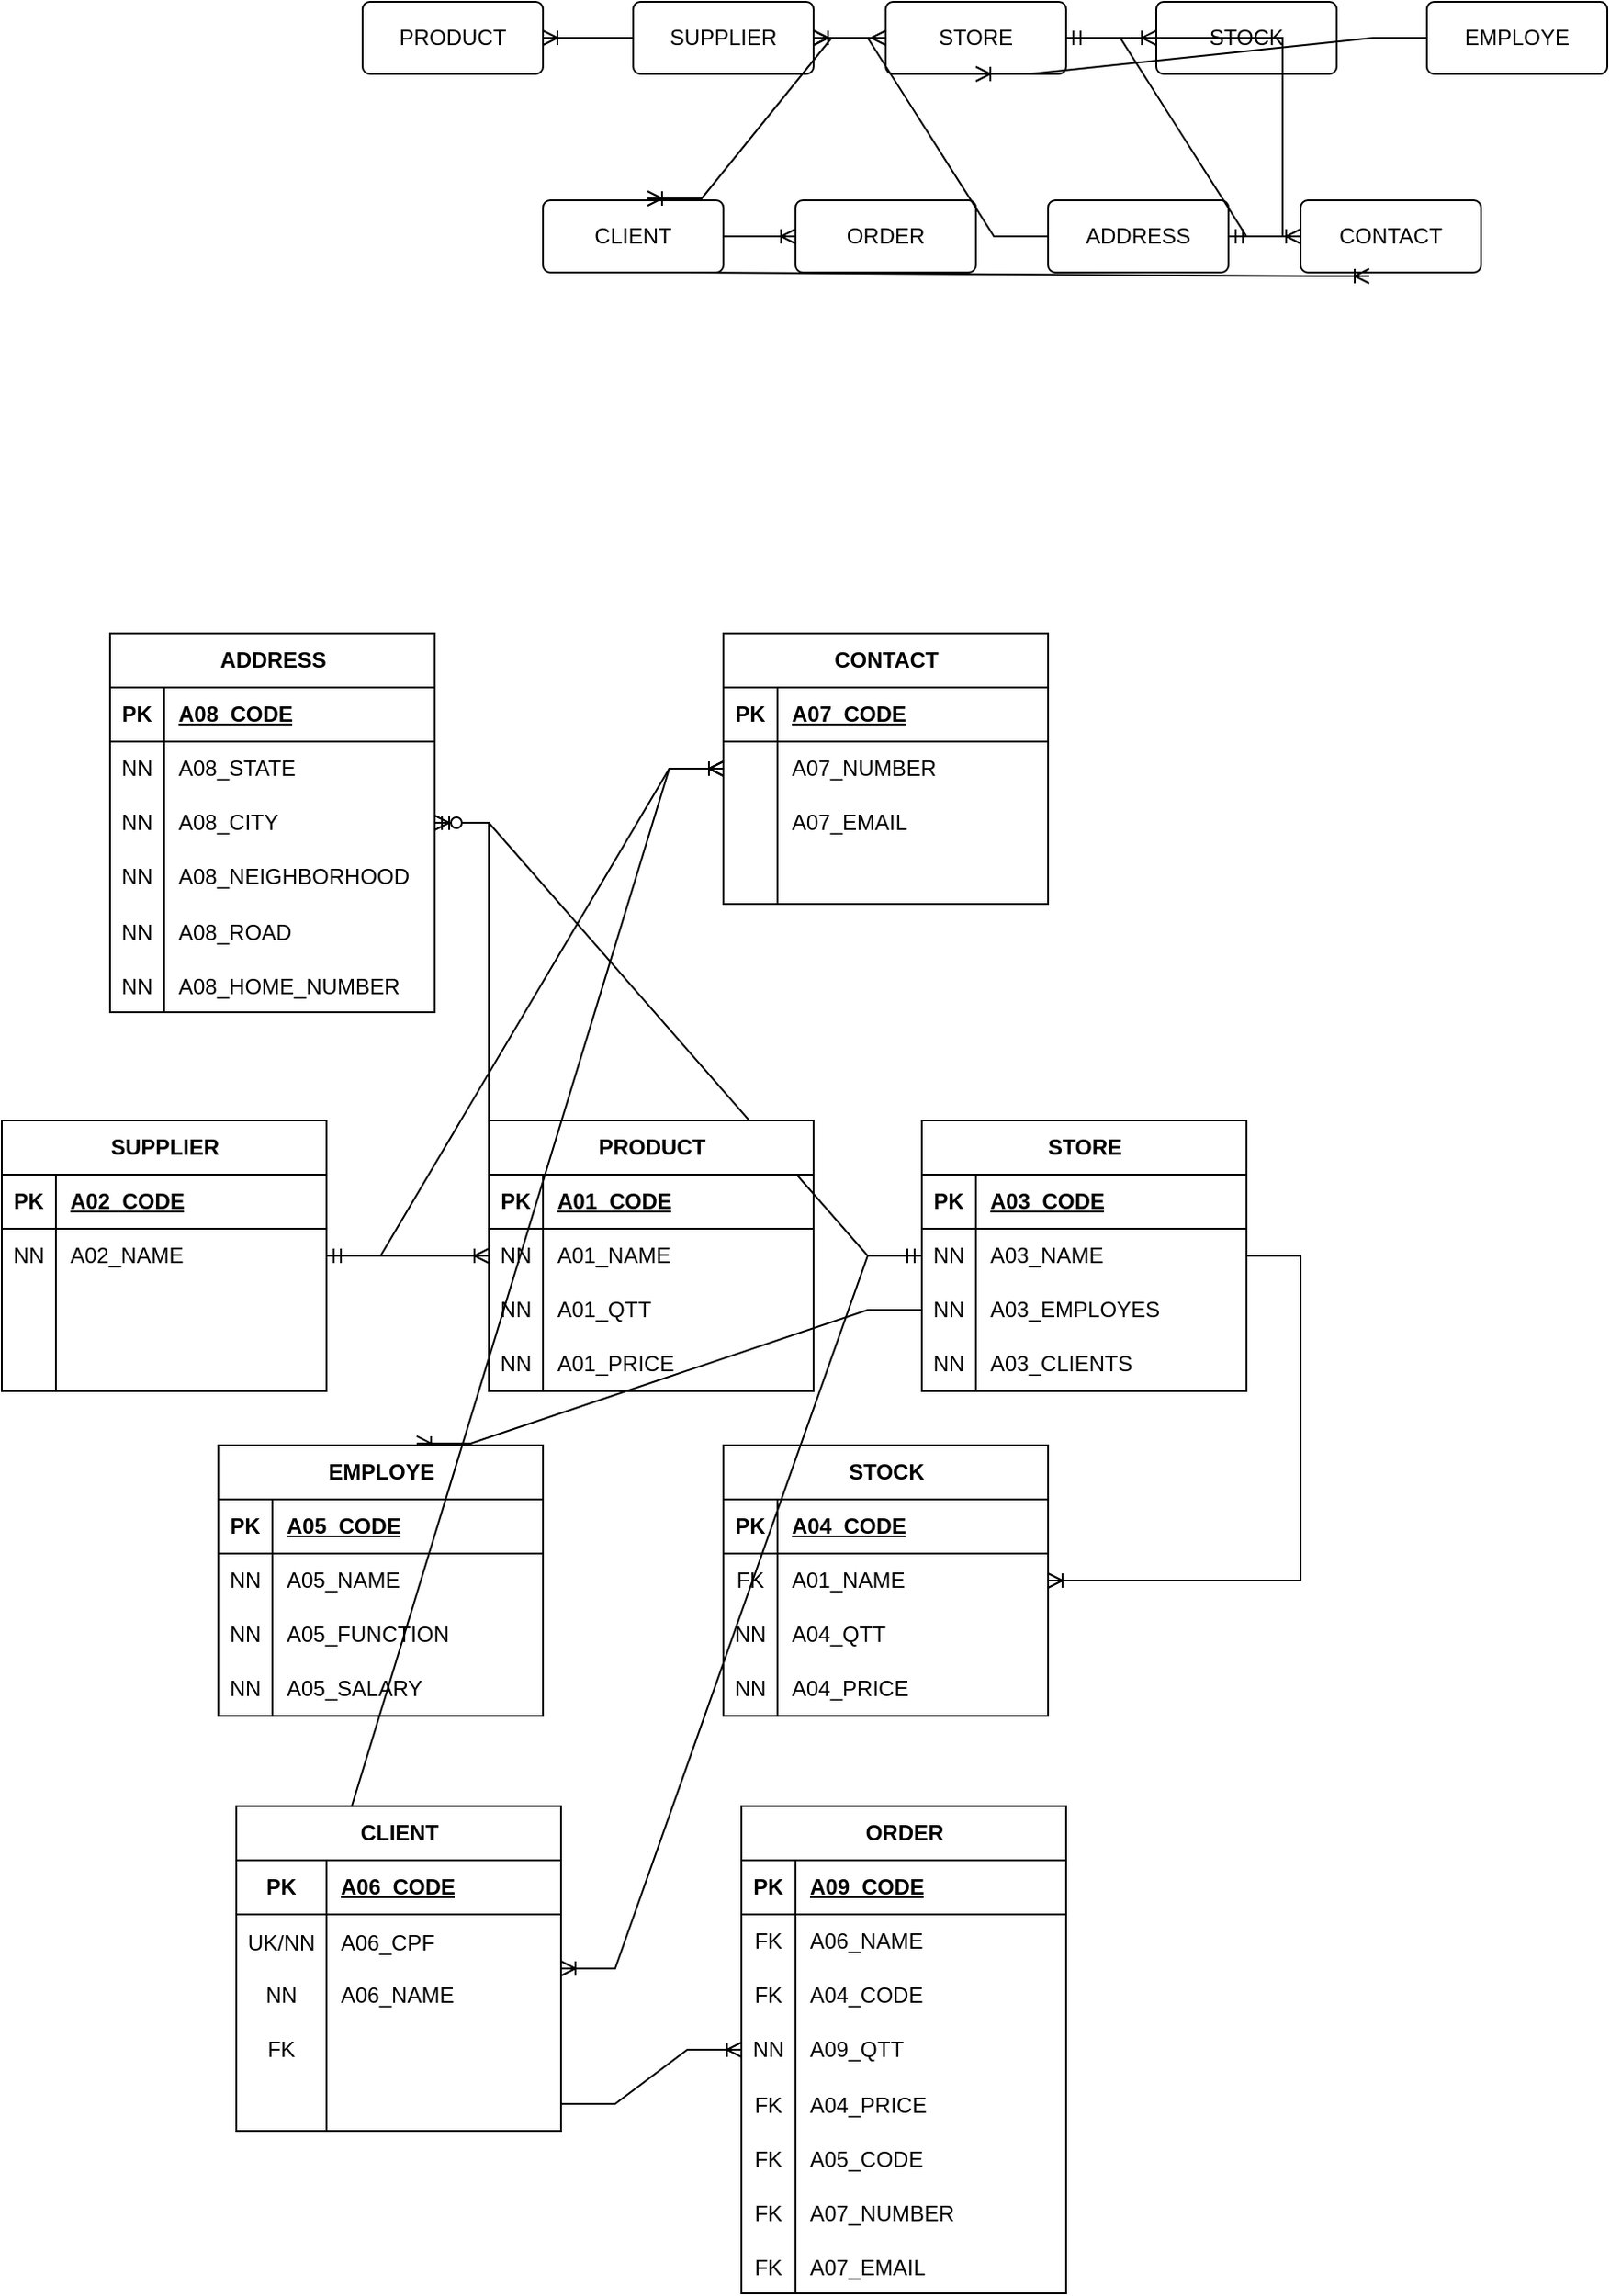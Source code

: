 <mxfile version="22.0.4" type="github">
  <diagram name="Página-1" id="XyE05Acf0DBpwoxp0v-W">
    <mxGraphModel dx="1781" dy="578" grid="1" gridSize="10" guides="1" tooltips="1" connect="1" arrows="1" fold="1" page="1" pageScale="1" pageWidth="827" pageHeight="1169" math="0" shadow="0">
      <root>
        <mxCell id="0" />
        <mxCell id="1" parent="0" />
        <mxCell id="tv2AQJMBTx2ydu_xVkjJ-11" value="ADDRESS" style="rounded=1;arcSize=10;whiteSpace=wrap;html=1;align=center;" parent="1" vertex="1">
          <mxGeometry x="230" y="200" width="100" height="40" as="geometry" />
        </mxCell>
        <mxCell id="tv2AQJMBTx2ydu_xVkjJ-12" value="CONTACT" style="rounded=1;arcSize=10;whiteSpace=wrap;html=1;align=center;" parent="1" vertex="1">
          <mxGeometry x="370" y="200" width="100" height="40" as="geometry" />
        </mxCell>
        <mxCell id="tv2AQJMBTx2ydu_xVkjJ-13" value="ORDER" style="rounded=1;arcSize=10;whiteSpace=wrap;html=1;align=center;" parent="1" vertex="1">
          <mxGeometry x="90" y="200" width="100" height="40" as="geometry" />
        </mxCell>
        <mxCell id="tv2AQJMBTx2ydu_xVkjJ-14" value="CLIENT" style="rounded=1;arcSize=10;whiteSpace=wrap;html=1;align=center;" parent="1" vertex="1">
          <mxGeometry x="-50" y="200" width="100" height="40" as="geometry" />
        </mxCell>
        <mxCell id="tv2AQJMBTx2ydu_xVkjJ-15" value="EMPLOYE" style="rounded=1;arcSize=10;whiteSpace=wrap;html=1;align=center;" parent="1" vertex="1">
          <mxGeometry x="440" y="90" width="100" height="40" as="geometry" />
        </mxCell>
        <mxCell id="tv2AQJMBTx2ydu_xVkjJ-16" value="STOCK" style="rounded=1;arcSize=10;whiteSpace=wrap;html=1;align=center;" parent="1" vertex="1">
          <mxGeometry x="290" y="90" width="100" height="40" as="geometry" />
        </mxCell>
        <mxCell id="tv2AQJMBTx2ydu_xVkjJ-17" value="STORE" style="rounded=1;arcSize=10;whiteSpace=wrap;html=1;align=center;" parent="1" vertex="1">
          <mxGeometry x="140" y="90" width="100" height="40" as="geometry" />
        </mxCell>
        <mxCell id="tv2AQJMBTx2ydu_xVkjJ-18" value="SUPPLIER" style="rounded=1;arcSize=10;whiteSpace=wrap;html=1;align=center;" parent="1" vertex="1">
          <mxGeometry y="90" width="100" height="40" as="geometry" />
        </mxCell>
        <mxCell id="tv2AQJMBTx2ydu_xVkjJ-19" value="PRODUCT" style="rounded=1;arcSize=10;whiteSpace=wrap;html=1;align=center;" parent="1" vertex="1">
          <mxGeometry x="-150" y="90" width="100" height="40" as="geometry" />
        </mxCell>
        <mxCell id="tv2AQJMBTx2ydu_xVkjJ-21" value="" style="edgeStyle=entityRelationEdgeStyle;fontSize=12;html=1;endArrow=ERoneToMany;rounded=0;" parent="1" source="tv2AQJMBTx2ydu_xVkjJ-18" target="tv2AQJMBTx2ydu_xVkjJ-19" edge="1">
          <mxGeometry width="100" height="100" relative="1" as="geometry">
            <mxPoint x="190" y="260" as="sourcePoint" />
            <mxPoint x="290" y="160" as="targetPoint" />
          </mxGeometry>
        </mxCell>
        <mxCell id="tv2AQJMBTx2ydu_xVkjJ-23" value="" style="edgeStyle=entityRelationEdgeStyle;fontSize=12;html=1;endArrow=ERmany;startArrow=ERmany;rounded=0;" parent="1" source="tv2AQJMBTx2ydu_xVkjJ-18" target="tv2AQJMBTx2ydu_xVkjJ-17" edge="1">
          <mxGeometry width="100" height="100" relative="1" as="geometry">
            <mxPoint x="190" y="260" as="sourcePoint" />
            <mxPoint x="290" y="160" as="targetPoint" />
          </mxGeometry>
        </mxCell>
        <mxCell id="tv2AQJMBTx2ydu_xVkjJ-24" value="" style="edgeStyle=entityRelationEdgeStyle;fontSize=12;html=1;endArrow=ERoneToMany;rounded=0;" parent="1" source="tv2AQJMBTx2ydu_xVkjJ-17" target="tv2AQJMBTx2ydu_xVkjJ-16" edge="1">
          <mxGeometry width="100" height="100" relative="1" as="geometry">
            <mxPoint x="190" y="260" as="sourcePoint" />
            <mxPoint x="290" y="160" as="targetPoint" />
          </mxGeometry>
        </mxCell>
        <mxCell id="tv2AQJMBTx2ydu_xVkjJ-25" value="" style="edgeStyle=entityRelationEdgeStyle;fontSize=12;html=1;endArrow=ERoneToMany;rounded=0;entryX=0.5;entryY=1;entryDx=0;entryDy=0;" parent="1" source="tv2AQJMBTx2ydu_xVkjJ-15" target="tv2AQJMBTx2ydu_xVkjJ-17" edge="1">
          <mxGeometry width="100" height="100" relative="1" as="geometry">
            <mxPoint x="190" y="260" as="sourcePoint" />
            <mxPoint x="290" y="160" as="targetPoint" />
            <Array as="points">
              <mxPoint x="180" y="180" />
              <mxPoint x="320" y="140" />
              <mxPoint x="320" y="160" />
              <mxPoint x="410" y="150" />
            </Array>
          </mxGeometry>
        </mxCell>
        <mxCell id="tv2AQJMBTx2ydu_xVkjJ-26" value="" style="edgeStyle=entityRelationEdgeStyle;fontSize=12;html=1;endArrow=ERoneToMany;rounded=0;entryX=0.58;entryY=-0.025;entryDx=0;entryDy=0;entryPerimeter=0;" parent="1" source="tv2AQJMBTx2ydu_xVkjJ-17" target="tv2AQJMBTx2ydu_xVkjJ-14" edge="1">
          <mxGeometry width="100" height="100" relative="1" as="geometry">
            <mxPoint x="90" y="290" as="sourcePoint" />
            <mxPoint x="190" y="190" as="targetPoint" />
          </mxGeometry>
        </mxCell>
        <mxCell id="tv2AQJMBTx2ydu_xVkjJ-27" value="" style="edgeStyle=entityRelationEdgeStyle;fontSize=12;html=1;endArrow=ERoneToMany;rounded=0;" parent="1" source="tv2AQJMBTx2ydu_xVkjJ-14" target="tv2AQJMBTx2ydu_xVkjJ-13" edge="1">
          <mxGeometry width="100" height="100" relative="1" as="geometry">
            <mxPoint x="90" y="290" as="sourcePoint" />
            <mxPoint x="190" y="190" as="targetPoint" />
          </mxGeometry>
        </mxCell>
        <mxCell id="tv2AQJMBTx2ydu_xVkjJ-28" value="" style="edgeStyle=entityRelationEdgeStyle;fontSize=12;html=1;endArrow=ERoneToMany;rounded=0;" parent="1" source="tv2AQJMBTx2ydu_xVkjJ-17" target="tv2AQJMBTx2ydu_xVkjJ-12" edge="1">
          <mxGeometry width="100" height="100" relative="1" as="geometry">
            <mxPoint x="90" y="290" as="sourcePoint" />
            <mxPoint x="190" y="190" as="targetPoint" />
          </mxGeometry>
        </mxCell>
        <mxCell id="tv2AQJMBTx2ydu_xVkjJ-29" value="" style="edgeStyle=entityRelationEdgeStyle;fontSize=12;html=1;endArrow=ERoneToMany;rounded=0;exitX=0.5;exitY=1;exitDx=0;exitDy=0;entryX=0.38;entryY=1.05;entryDx=0;entryDy=0;entryPerimeter=0;" parent="1" source="tv2AQJMBTx2ydu_xVkjJ-14" target="tv2AQJMBTx2ydu_xVkjJ-12" edge="1">
          <mxGeometry width="100" height="100" relative="1" as="geometry">
            <mxPoint x="40" y="350" as="sourcePoint" />
            <mxPoint x="270" y="350" as="targetPoint" />
            <Array as="points">
              <mxPoint x="430" y="230" />
              <mxPoint x="140" y="290" />
            </Array>
          </mxGeometry>
        </mxCell>
        <mxCell id="tv2AQJMBTx2ydu_xVkjJ-31" value="" style="edgeStyle=entityRelationEdgeStyle;fontSize=12;html=1;endArrow=ERmandOne;startArrow=ERmandOne;rounded=0;" parent="1" source="tv2AQJMBTx2ydu_xVkjJ-11" target="tv2AQJMBTx2ydu_xVkjJ-17" edge="1">
          <mxGeometry width="100" height="100" relative="1" as="geometry">
            <mxPoint x="90" y="290" as="sourcePoint" />
            <mxPoint x="190" y="190" as="targetPoint" />
          </mxGeometry>
        </mxCell>
        <mxCell id="tv2AQJMBTx2ydu_xVkjJ-32" value="" style="edgeStyle=entityRelationEdgeStyle;fontSize=12;html=1;endArrow=ERoneToMany;rounded=0;" parent="1" source="tv2AQJMBTx2ydu_xVkjJ-11" target="tv2AQJMBTx2ydu_xVkjJ-18" edge="1">
          <mxGeometry width="100" height="100" relative="1" as="geometry">
            <mxPoint x="100" y="290" as="sourcePoint" />
            <mxPoint x="200" y="190" as="targetPoint" />
          </mxGeometry>
        </mxCell>
        <mxCell id="tv2AQJMBTx2ydu_xVkjJ-46" value="CONTACT" style="shape=table;startSize=30;container=1;collapsible=1;childLayout=tableLayout;fixedRows=1;rowLines=0;fontStyle=1;align=center;resizeLast=1;html=1;" parent="1" vertex="1">
          <mxGeometry x="50" y="440" width="180" height="150" as="geometry" />
        </mxCell>
        <mxCell id="tv2AQJMBTx2ydu_xVkjJ-47" value="" style="shape=tableRow;horizontal=0;startSize=0;swimlaneHead=0;swimlaneBody=0;fillColor=none;collapsible=0;dropTarget=0;points=[[0,0.5],[1,0.5]];portConstraint=eastwest;top=0;left=0;right=0;bottom=1;" parent="tv2AQJMBTx2ydu_xVkjJ-46" vertex="1">
          <mxGeometry y="30" width="180" height="30" as="geometry" />
        </mxCell>
        <mxCell id="tv2AQJMBTx2ydu_xVkjJ-48" value="PK" style="shape=partialRectangle;connectable=0;fillColor=none;top=0;left=0;bottom=0;right=0;fontStyle=1;overflow=hidden;whiteSpace=wrap;html=1;" parent="tv2AQJMBTx2ydu_xVkjJ-47" vertex="1">
          <mxGeometry width="30" height="30" as="geometry">
            <mxRectangle width="30" height="30" as="alternateBounds" />
          </mxGeometry>
        </mxCell>
        <mxCell id="tv2AQJMBTx2ydu_xVkjJ-49" value="A07_CODE" style="shape=partialRectangle;connectable=0;fillColor=none;top=0;left=0;bottom=0;right=0;align=left;spacingLeft=6;fontStyle=5;overflow=hidden;whiteSpace=wrap;html=1;" parent="tv2AQJMBTx2ydu_xVkjJ-47" vertex="1">
          <mxGeometry x="30" width="150" height="30" as="geometry">
            <mxRectangle width="150" height="30" as="alternateBounds" />
          </mxGeometry>
        </mxCell>
        <mxCell id="tv2AQJMBTx2ydu_xVkjJ-50" value="" style="shape=tableRow;horizontal=0;startSize=0;swimlaneHead=0;swimlaneBody=0;fillColor=none;collapsible=0;dropTarget=0;points=[[0,0.5],[1,0.5]];portConstraint=eastwest;top=0;left=0;right=0;bottom=0;" parent="tv2AQJMBTx2ydu_xVkjJ-46" vertex="1">
          <mxGeometry y="60" width="180" height="30" as="geometry" />
        </mxCell>
        <mxCell id="tv2AQJMBTx2ydu_xVkjJ-51" value="" style="shape=partialRectangle;connectable=0;fillColor=none;top=0;left=0;bottom=0;right=0;editable=1;overflow=hidden;whiteSpace=wrap;html=1;" parent="tv2AQJMBTx2ydu_xVkjJ-50" vertex="1">
          <mxGeometry width="30" height="30" as="geometry">
            <mxRectangle width="30" height="30" as="alternateBounds" />
          </mxGeometry>
        </mxCell>
        <mxCell id="tv2AQJMBTx2ydu_xVkjJ-52" value="A07_NUMBER" style="shape=partialRectangle;connectable=0;fillColor=none;top=0;left=0;bottom=0;right=0;align=left;spacingLeft=6;overflow=hidden;whiteSpace=wrap;html=1;" parent="tv2AQJMBTx2ydu_xVkjJ-50" vertex="1">
          <mxGeometry x="30" width="150" height="30" as="geometry">
            <mxRectangle width="150" height="30" as="alternateBounds" />
          </mxGeometry>
        </mxCell>
        <mxCell id="tv2AQJMBTx2ydu_xVkjJ-53" value="" style="shape=tableRow;horizontal=0;startSize=0;swimlaneHead=0;swimlaneBody=0;fillColor=none;collapsible=0;dropTarget=0;points=[[0,0.5],[1,0.5]];portConstraint=eastwest;top=0;left=0;right=0;bottom=0;" parent="tv2AQJMBTx2ydu_xVkjJ-46" vertex="1">
          <mxGeometry y="90" width="180" height="30" as="geometry" />
        </mxCell>
        <mxCell id="tv2AQJMBTx2ydu_xVkjJ-54" value="" style="shape=partialRectangle;connectable=0;fillColor=none;top=0;left=0;bottom=0;right=0;editable=1;overflow=hidden;whiteSpace=wrap;html=1;" parent="tv2AQJMBTx2ydu_xVkjJ-53" vertex="1">
          <mxGeometry width="30" height="30" as="geometry">
            <mxRectangle width="30" height="30" as="alternateBounds" />
          </mxGeometry>
        </mxCell>
        <mxCell id="tv2AQJMBTx2ydu_xVkjJ-55" value="A07_EMAIL" style="shape=partialRectangle;connectable=0;fillColor=none;top=0;left=0;bottom=0;right=0;align=left;spacingLeft=6;overflow=hidden;whiteSpace=wrap;html=1;" parent="tv2AQJMBTx2ydu_xVkjJ-53" vertex="1">
          <mxGeometry x="30" width="150" height="30" as="geometry">
            <mxRectangle width="150" height="30" as="alternateBounds" />
          </mxGeometry>
        </mxCell>
        <mxCell id="tv2AQJMBTx2ydu_xVkjJ-56" value="" style="shape=tableRow;horizontal=0;startSize=0;swimlaneHead=0;swimlaneBody=0;fillColor=none;collapsible=0;dropTarget=0;points=[[0,0.5],[1,0.5]];portConstraint=eastwest;top=0;left=0;right=0;bottom=0;" parent="tv2AQJMBTx2ydu_xVkjJ-46" vertex="1">
          <mxGeometry y="120" width="180" height="30" as="geometry" />
        </mxCell>
        <mxCell id="tv2AQJMBTx2ydu_xVkjJ-57" value="" style="shape=partialRectangle;connectable=0;fillColor=none;top=0;left=0;bottom=0;right=0;editable=1;overflow=hidden;whiteSpace=wrap;html=1;" parent="tv2AQJMBTx2ydu_xVkjJ-56" vertex="1">
          <mxGeometry width="30" height="30" as="geometry">
            <mxRectangle width="30" height="30" as="alternateBounds" />
          </mxGeometry>
        </mxCell>
        <mxCell id="tv2AQJMBTx2ydu_xVkjJ-58" value="" style="shape=partialRectangle;connectable=0;fillColor=none;top=0;left=0;bottom=0;right=0;align=left;spacingLeft=6;overflow=hidden;whiteSpace=wrap;html=1;" parent="tv2AQJMBTx2ydu_xVkjJ-56" vertex="1">
          <mxGeometry x="30" width="150" height="30" as="geometry">
            <mxRectangle width="150" height="30" as="alternateBounds" />
          </mxGeometry>
        </mxCell>
        <mxCell id="x0FscdWrGLUm4tBK2qLl-71" value="" style="edgeStyle=entityRelationEdgeStyle;fontSize=12;html=1;endArrow=ERoneToMany;rounded=0;" edge="1" parent="1" source="tv2AQJMBTx2ydu_xVkjJ-98" target="tv2AQJMBTx2ydu_xVkjJ-85">
          <mxGeometry width="100" height="100" relative="1" as="geometry">
            <mxPoint x="90" y="920" as="sourcePoint" />
            <mxPoint x="190" y="820" as="targetPoint" />
          </mxGeometry>
        </mxCell>
        <mxCell id="x0FscdWrGLUm4tBK2qLl-72" value="" style="edgeStyle=entityRelationEdgeStyle;fontSize=12;html=1;endArrow=ERoneToMany;rounded=0;entryX=0.611;entryY=-0.007;entryDx=0;entryDy=0;entryPerimeter=0;" edge="1" parent="1" source="tv2AQJMBTx2ydu_xVkjJ-105" target="tv2AQJMBTx2ydu_xVkjJ-72">
          <mxGeometry width="100" height="100" relative="1" as="geometry">
            <mxPoint x="90" y="920" as="sourcePoint" />
            <mxPoint x="190" y="820" as="targetPoint" />
            <Array as="points">
              <mxPoint x="210" y="850" />
            </Array>
          </mxGeometry>
        </mxCell>
        <mxCell id="x0FscdWrGLUm4tBK2qLl-74" value="" style="edgeStyle=entityRelationEdgeStyle;fontSize=12;html=1;endArrow=ERoneToMany;startArrow=ERmandOne;rounded=0;" edge="1" parent="1" source="tv2AQJMBTx2ydu_xVkjJ-111" target="tv2AQJMBTx2ydu_xVkjJ-137">
          <mxGeometry width="100" height="100" relative="1" as="geometry">
            <mxPoint y="800" as="sourcePoint" />
            <mxPoint x="100" y="700" as="targetPoint" />
          </mxGeometry>
        </mxCell>
        <mxCell id="x0FscdWrGLUm4tBK2qLl-15" value="ORDER" style="shape=table;startSize=30;container=1;collapsible=1;childLayout=tableLayout;fixedRows=1;rowLines=0;fontStyle=1;align=center;resizeLast=1;html=1;" vertex="1" parent="1">
          <mxGeometry x="60" y="1090" width="180" height="270" as="geometry" />
        </mxCell>
        <mxCell id="x0FscdWrGLUm4tBK2qLl-16" value="" style="shape=tableRow;horizontal=0;startSize=0;swimlaneHead=0;swimlaneBody=0;fillColor=none;collapsible=0;dropTarget=0;points=[[0,0.5],[1,0.5]];portConstraint=eastwest;top=0;left=0;right=0;bottom=1;" vertex="1" parent="x0FscdWrGLUm4tBK2qLl-15">
          <mxGeometry y="30" width="180" height="30" as="geometry" />
        </mxCell>
        <mxCell id="x0FscdWrGLUm4tBK2qLl-17" value="PK" style="shape=partialRectangle;connectable=0;fillColor=none;top=0;left=0;bottom=0;right=0;fontStyle=1;overflow=hidden;whiteSpace=wrap;html=1;" vertex="1" parent="x0FscdWrGLUm4tBK2qLl-16">
          <mxGeometry width="30" height="30" as="geometry">
            <mxRectangle width="30" height="30" as="alternateBounds" />
          </mxGeometry>
        </mxCell>
        <mxCell id="x0FscdWrGLUm4tBK2qLl-18" value="A09_CODE" style="shape=partialRectangle;connectable=0;fillColor=none;top=0;left=0;bottom=0;right=0;align=left;spacingLeft=6;fontStyle=5;overflow=hidden;whiteSpace=wrap;html=1;" vertex="1" parent="x0FscdWrGLUm4tBK2qLl-16">
          <mxGeometry x="30" width="150" height="30" as="geometry">
            <mxRectangle width="150" height="30" as="alternateBounds" />
          </mxGeometry>
        </mxCell>
        <mxCell id="x0FscdWrGLUm4tBK2qLl-19" value="" style="shape=tableRow;horizontal=0;startSize=0;swimlaneHead=0;swimlaneBody=0;fillColor=none;collapsible=0;dropTarget=0;points=[[0,0.5],[1,0.5]];portConstraint=eastwest;top=0;left=0;right=0;bottom=0;" vertex="1" parent="x0FscdWrGLUm4tBK2qLl-15">
          <mxGeometry y="60" width="180" height="30" as="geometry" />
        </mxCell>
        <mxCell id="x0FscdWrGLUm4tBK2qLl-20" value="FK" style="shape=partialRectangle;connectable=0;fillColor=none;top=0;left=0;bottom=0;right=0;editable=1;overflow=hidden;whiteSpace=wrap;html=1;" vertex="1" parent="x0FscdWrGLUm4tBK2qLl-19">
          <mxGeometry width="30" height="30" as="geometry">
            <mxRectangle width="30" height="30" as="alternateBounds" />
          </mxGeometry>
        </mxCell>
        <mxCell id="x0FscdWrGLUm4tBK2qLl-21" value="A06_NAME" style="shape=partialRectangle;connectable=0;fillColor=none;top=0;left=0;bottom=0;right=0;align=left;spacingLeft=6;overflow=hidden;whiteSpace=wrap;html=1;" vertex="1" parent="x0FscdWrGLUm4tBK2qLl-19">
          <mxGeometry x="30" width="150" height="30" as="geometry">
            <mxRectangle width="150" height="30" as="alternateBounds" />
          </mxGeometry>
        </mxCell>
        <mxCell id="x0FscdWrGLUm4tBK2qLl-22" value="" style="shape=tableRow;horizontal=0;startSize=0;swimlaneHead=0;swimlaneBody=0;fillColor=none;collapsible=0;dropTarget=0;points=[[0,0.5],[1,0.5]];portConstraint=eastwest;top=0;left=0;right=0;bottom=0;" vertex="1" parent="x0FscdWrGLUm4tBK2qLl-15">
          <mxGeometry y="90" width="180" height="30" as="geometry" />
        </mxCell>
        <mxCell id="x0FscdWrGLUm4tBK2qLl-23" value="FK" style="shape=partialRectangle;connectable=0;fillColor=none;top=0;left=0;bottom=0;right=0;editable=1;overflow=hidden;whiteSpace=wrap;html=1;" vertex="1" parent="x0FscdWrGLUm4tBK2qLl-22">
          <mxGeometry width="30" height="30" as="geometry">
            <mxRectangle width="30" height="30" as="alternateBounds" />
          </mxGeometry>
        </mxCell>
        <mxCell id="x0FscdWrGLUm4tBK2qLl-24" value="A04_CODE" style="shape=partialRectangle;connectable=0;fillColor=none;top=0;left=0;bottom=0;right=0;align=left;spacingLeft=6;overflow=hidden;whiteSpace=wrap;html=1;" vertex="1" parent="x0FscdWrGLUm4tBK2qLl-22">
          <mxGeometry x="30" width="150" height="30" as="geometry">
            <mxRectangle width="150" height="30" as="alternateBounds" />
          </mxGeometry>
        </mxCell>
        <mxCell id="x0FscdWrGLUm4tBK2qLl-25" value="" style="shape=tableRow;horizontal=0;startSize=0;swimlaneHead=0;swimlaneBody=0;fillColor=none;collapsible=0;dropTarget=0;points=[[0,0.5],[1,0.5]];portConstraint=eastwest;top=0;left=0;right=0;bottom=0;" vertex="1" parent="x0FscdWrGLUm4tBK2qLl-15">
          <mxGeometry y="120" width="180" height="30" as="geometry" />
        </mxCell>
        <mxCell id="x0FscdWrGLUm4tBK2qLl-26" value="NN" style="shape=partialRectangle;connectable=0;fillColor=none;top=0;left=0;bottom=0;right=0;editable=1;overflow=hidden;whiteSpace=wrap;html=1;" vertex="1" parent="x0FscdWrGLUm4tBK2qLl-25">
          <mxGeometry width="30" height="30" as="geometry">
            <mxRectangle width="30" height="30" as="alternateBounds" />
          </mxGeometry>
        </mxCell>
        <mxCell id="x0FscdWrGLUm4tBK2qLl-27" value="A09_QTT" style="shape=partialRectangle;connectable=0;fillColor=none;top=0;left=0;bottom=0;right=0;align=left;spacingLeft=6;overflow=hidden;whiteSpace=wrap;html=1;" vertex="1" parent="x0FscdWrGLUm4tBK2qLl-25">
          <mxGeometry x="30" width="150" height="30" as="geometry">
            <mxRectangle width="150" height="30" as="alternateBounds" />
          </mxGeometry>
        </mxCell>
        <mxCell id="x0FscdWrGLUm4tBK2qLl-29" value="" style="shape=tableRow;horizontal=0;startSize=0;swimlaneHead=0;swimlaneBody=0;fillColor=none;collapsible=0;dropTarget=0;points=[[0,0.5],[1,0.5]];portConstraint=eastwest;top=0;left=0;right=0;bottom=0;" vertex="1" parent="x0FscdWrGLUm4tBK2qLl-15">
          <mxGeometry y="150" width="180" height="30" as="geometry" />
        </mxCell>
        <mxCell id="x0FscdWrGLUm4tBK2qLl-30" value="FK" style="shape=partialRectangle;connectable=0;fillColor=none;top=0;left=0;bottom=0;right=0;editable=1;overflow=hidden;" vertex="1" parent="x0FscdWrGLUm4tBK2qLl-29">
          <mxGeometry width="30" height="30" as="geometry">
            <mxRectangle width="30" height="30" as="alternateBounds" />
          </mxGeometry>
        </mxCell>
        <mxCell id="x0FscdWrGLUm4tBK2qLl-31" value="A04_PRICE" style="shape=partialRectangle;connectable=0;fillColor=none;top=0;left=0;bottom=0;right=0;align=left;spacingLeft=6;overflow=hidden;" vertex="1" parent="x0FscdWrGLUm4tBK2qLl-29">
          <mxGeometry x="30" width="150" height="30" as="geometry">
            <mxRectangle width="150" height="30" as="alternateBounds" />
          </mxGeometry>
        </mxCell>
        <mxCell id="x0FscdWrGLUm4tBK2qLl-50" value="" style="shape=tableRow;horizontal=0;startSize=0;swimlaneHead=0;swimlaneBody=0;fillColor=none;collapsible=0;dropTarget=0;points=[[0,0.5],[1,0.5]];portConstraint=eastwest;top=0;left=0;right=0;bottom=0;" vertex="1" parent="x0FscdWrGLUm4tBK2qLl-15">
          <mxGeometry y="180" width="180" height="30" as="geometry" />
        </mxCell>
        <mxCell id="x0FscdWrGLUm4tBK2qLl-51" value="FK" style="shape=partialRectangle;connectable=0;fillColor=none;top=0;left=0;bottom=0;right=0;editable=1;overflow=hidden;" vertex="1" parent="x0FscdWrGLUm4tBK2qLl-50">
          <mxGeometry width="30" height="30" as="geometry">
            <mxRectangle width="30" height="30" as="alternateBounds" />
          </mxGeometry>
        </mxCell>
        <mxCell id="x0FscdWrGLUm4tBK2qLl-52" value="A05_CODE" style="shape=partialRectangle;connectable=0;fillColor=none;top=0;left=0;bottom=0;right=0;align=left;spacingLeft=6;overflow=hidden;" vertex="1" parent="x0FscdWrGLUm4tBK2qLl-50">
          <mxGeometry x="30" width="150" height="30" as="geometry">
            <mxRectangle width="150" height="30" as="alternateBounds" />
          </mxGeometry>
        </mxCell>
        <mxCell id="x0FscdWrGLUm4tBK2qLl-33" value="" style="shape=tableRow;horizontal=0;startSize=0;swimlaneHead=0;swimlaneBody=0;fillColor=none;collapsible=0;dropTarget=0;points=[[0,0.5],[1,0.5]];portConstraint=eastwest;top=0;left=0;right=0;bottom=0;" vertex="1" parent="x0FscdWrGLUm4tBK2qLl-15">
          <mxGeometry y="210" width="180" height="30" as="geometry" />
        </mxCell>
        <mxCell id="x0FscdWrGLUm4tBK2qLl-34" value="FK" style="shape=partialRectangle;connectable=0;fillColor=none;top=0;left=0;bottom=0;right=0;editable=1;overflow=hidden;" vertex="1" parent="x0FscdWrGLUm4tBK2qLl-33">
          <mxGeometry width="30" height="30" as="geometry">
            <mxRectangle width="30" height="30" as="alternateBounds" />
          </mxGeometry>
        </mxCell>
        <mxCell id="x0FscdWrGLUm4tBK2qLl-35" value="A07_NUMBER" style="shape=partialRectangle;connectable=0;fillColor=none;top=0;left=0;bottom=0;right=0;align=left;spacingLeft=6;overflow=hidden;" vertex="1" parent="x0FscdWrGLUm4tBK2qLl-33">
          <mxGeometry x="30" width="150" height="30" as="geometry">
            <mxRectangle width="150" height="30" as="alternateBounds" />
          </mxGeometry>
        </mxCell>
        <mxCell id="x0FscdWrGLUm4tBK2qLl-37" value="" style="shape=tableRow;horizontal=0;startSize=0;swimlaneHead=0;swimlaneBody=0;fillColor=none;collapsible=0;dropTarget=0;points=[[0,0.5],[1,0.5]];portConstraint=eastwest;top=0;left=0;right=0;bottom=0;" vertex="1" parent="x0FscdWrGLUm4tBK2qLl-15">
          <mxGeometry y="240" width="180" height="30" as="geometry" />
        </mxCell>
        <mxCell id="x0FscdWrGLUm4tBK2qLl-38" value="FK" style="shape=partialRectangle;connectable=0;fillColor=none;top=0;left=0;bottom=0;right=0;editable=1;overflow=hidden;" vertex="1" parent="x0FscdWrGLUm4tBK2qLl-37">
          <mxGeometry width="30" height="30" as="geometry">
            <mxRectangle width="30" height="30" as="alternateBounds" />
          </mxGeometry>
        </mxCell>
        <mxCell id="x0FscdWrGLUm4tBK2qLl-39" value="A07_EMAIL" style="shape=partialRectangle;connectable=0;fillColor=none;top=0;left=0;bottom=0;right=0;align=left;spacingLeft=6;overflow=hidden;" vertex="1" parent="x0FscdWrGLUm4tBK2qLl-37">
          <mxGeometry x="30" width="150" height="30" as="geometry">
            <mxRectangle width="150" height="30" as="alternateBounds" />
          </mxGeometry>
        </mxCell>
        <mxCell id="tv2AQJMBTx2ydu_xVkjJ-59" value="CLIENT" style="shape=table;startSize=30;container=1;collapsible=1;childLayout=tableLayout;fixedRows=1;rowLines=0;fontStyle=1;align=center;resizeLast=1;html=1;" parent="1" vertex="1">
          <mxGeometry x="-220" y="1090" width="180" height="180" as="geometry" />
        </mxCell>
        <mxCell id="tv2AQJMBTx2ydu_xVkjJ-60" value="" style="shape=tableRow;horizontal=0;startSize=0;swimlaneHead=0;swimlaneBody=0;fillColor=none;collapsible=0;dropTarget=0;points=[[0,0.5],[1,0.5]];portConstraint=eastwest;top=0;left=0;right=0;bottom=1;" parent="tv2AQJMBTx2ydu_xVkjJ-59" vertex="1">
          <mxGeometry y="30" width="180" height="30" as="geometry" />
        </mxCell>
        <mxCell id="tv2AQJMBTx2ydu_xVkjJ-61" value="PK" style="shape=partialRectangle;connectable=0;fillColor=none;top=0;left=0;bottom=0;right=0;fontStyle=1;overflow=hidden;whiteSpace=wrap;html=1;" parent="tv2AQJMBTx2ydu_xVkjJ-60" vertex="1">
          <mxGeometry width="50" height="30" as="geometry">
            <mxRectangle width="50" height="30" as="alternateBounds" />
          </mxGeometry>
        </mxCell>
        <mxCell id="tv2AQJMBTx2ydu_xVkjJ-62" value="A06_CODE" style="shape=partialRectangle;connectable=0;fillColor=none;top=0;left=0;bottom=0;right=0;align=left;spacingLeft=6;fontStyle=5;overflow=hidden;whiteSpace=wrap;html=1;" parent="tv2AQJMBTx2ydu_xVkjJ-60" vertex="1">
          <mxGeometry x="50" width="130" height="30" as="geometry">
            <mxRectangle width="130" height="30" as="alternateBounds" />
          </mxGeometry>
        </mxCell>
        <mxCell id="x0FscdWrGLUm4tBK2qLl-45" value="" style="shape=tableRow;horizontal=0;startSize=0;swimlaneHead=0;swimlaneBody=0;fillColor=none;collapsible=0;dropTarget=0;points=[[0,0.5],[1,0.5]];portConstraint=eastwest;top=0;left=0;right=0;bottom=0;" vertex="1" parent="tv2AQJMBTx2ydu_xVkjJ-59">
          <mxGeometry y="60" width="180" height="30" as="geometry" />
        </mxCell>
        <mxCell id="x0FscdWrGLUm4tBK2qLl-46" value="UK/NN" style="shape=partialRectangle;connectable=0;fillColor=none;top=0;left=0;bottom=0;right=0;editable=1;overflow=hidden;" vertex="1" parent="x0FscdWrGLUm4tBK2qLl-45">
          <mxGeometry width="50" height="30" as="geometry">
            <mxRectangle width="50" height="30" as="alternateBounds" />
          </mxGeometry>
        </mxCell>
        <mxCell id="x0FscdWrGLUm4tBK2qLl-47" value="A06_CPF" style="shape=partialRectangle;connectable=0;fillColor=none;top=0;left=0;bottom=0;right=0;align=left;spacingLeft=6;overflow=hidden;" vertex="1" parent="x0FscdWrGLUm4tBK2qLl-45">
          <mxGeometry x="50" width="130" height="30" as="geometry">
            <mxRectangle width="130" height="30" as="alternateBounds" />
          </mxGeometry>
        </mxCell>
        <mxCell id="tv2AQJMBTx2ydu_xVkjJ-63" value="" style="shape=tableRow;horizontal=0;startSize=0;swimlaneHead=0;swimlaneBody=0;fillColor=none;collapsible=0;dropTarget=0;points=[[0,0.5],[1,0.5]];portConstraint=eastwest;top=0;left=0;right=0;bottom=0;" parent="tv2AQJMBTx2ydu_xVkjJ-59" vertex="1">
          <mxGeometry y="90" width="180" height="30" as="geometry" />
        </mxCell>
        <mxCell id="tv2AQJMBTx2ydu_xVkjJ-64" value="NN" style="shape=partialRectangle;connectable=0;fillColor=none;top=0;left=0;bottom=0;right=0;editable=1;overflow=hidden;whiteSpace=wrap;html=1;" parent="tv2AQJMBTx2ydu_xVkjJ-63" vertex="1">
          <mxGeometry width="50" height="30" as="geometry">
            <mxRectangle width="50" height="30" as="alternateBounds" />
          </mxGeometry>
        </mxCell>
        <mxCell id="tv2AQJMBTx2ydu_xVkjJ-65" value="A06_NAME" style="shape=partialRectangle;connectable=0;fillColor=none;top=0;left=0;bottom=0;right=0;align=left;spacingLeft=6;overflow=hidden;whiteSpace=wrap;html=1;" parent="tv2AQJMBTx2ydu_xVkjJ-63" vertex="1">
          <mxGeometry x="50" width="130" height="30" as="geometry">
            <mxRectangle width="130" height="30" as="alternateBounds" />
          </mxGeometry>
        </mxCell>
        <mxCell id="tv2AQJMBTx2ydu_xVkjJ-66" value="" style="shape=tableRow;horizontal=0;startSize=0;swimlaneHead=0;swimlaneBody=0;fillColor=none;collapsible=0;dropTarget=0;points=[[0,0.5],[1,0.5]];portConstraint=eastwest;top=0;left=0;right=0;bottom=0;" parent="tv2AQJMBTx2ydu_xVkjJ-59" vertex="1">
          <mxGeometry y="120" width="180" height="30" as="geometry" />
        </mxCell>
        <mxCell id="tv2AQJMBTx2ydu_xVkjJ-67" value="FK" style="shape=partialRectangle;connectable=0;fillColor=none;top=0;left=0;bottom=0;right=0;editable=1;overflow=hidden;whiteSpace=wrap;html=1;" parent="tv2AQJMBTx2ydu_xVkjJ-66" vertex="1">
          <mxGeometry width="50" height="30" as="geometry">
            <mxRectangle width="50" height="30" as="alternateBounds" />
          </mxGeometry>
        </mxCell>
        <mxCell id="tv2AQJMBTx2ydu_xVkjJ-68" value="" style="shape=partialRectangle;connectable=0;fillColor=none;top=0;left=0;bottom=0;right=0;align=left;spacingLeft=6;overflow=hidden;whiteSpace=wrap;html=1;" parent="tv2AQJMBTx2ydu_xVkjJ-66" vertex="1">
          <mxGeometry x="50" width="130" height="30" as="geometry">
            <mxRectangle width="130" height="30" as="alternateBounds" />
          </mxGeometry>
        </mxCell>
        <mxCell id="tv2AQJMBTx2ydu_xVkjJ-69" value="" style="shape=tableRow;horizontal=0;startSize=0;swimlaneHead=0;swimlaneBody=0;fillColor=none;collapsible=0;dropTarget=0;points=[[0,0.5],[1,0.5]];portConstraint=eastwest;top=0;left=0;right=0;bottom=0;" parent="tv2AQJMBTx2ydu_xVkjJ-59" vertex="1">
          <mxGeometry y="150" width="180" height="30" as="geometry" />
        </mxCell>
        <mxCell id="tv2AQJMBTx2ydu_xVkjJ-70" value="" style="shape=partialRectangle;connectable=0;fillColor=none;top=0;left=0;bottom=0;right=0;editable=1;overflow=hidden;whiteSpace=wrap;html=1;" parent="tv2AQJMBTx2ydu_xVkjJ-69" vertex="1">
          <mxGeometry width="50" height="30" as="geometry">
            <mxRectangle width="50" height="30" as="alternateBounds" />
          </mxGeometry>
        </mxCell>
        <mxCell id="tv2AQJMBTx2ydu_xVkjJ-71" value="" style="shape=partialRectangle;connectable=0;fillColor=none;top=0;left=0;bottom=0;right=0;align=left;spacingLeft=6;overflow=hidden;whiteSpace=wrap;html=1;" parent="tv2AQJMBTx2ydu_xVkjJ-69" vertex="1">
          <mxGeometry x="50" width="130" height="30" as="geometry">
            <mxRectangle width="130" height="30" as="alternateBounds" />
          </mxGeometry>
        </mxCell>
        <mxCell id="x0FscdWrGLUm4tBK2qLl-75" value="" style="edgeStyle=entityRelationEdgeStyle;fontSize=12;html=1;endArrow=ERmandOne;startArrow=ERmandOne;rounded=0;" edge="1" parent="1" source="tv2AQJMBTx2ydu_xVkjJ-150" target="tv2AQJMBTx2ydu_xVkjJ-98">
          <mxGeometry width="100" height="100" relative="1" as="geometry">
            <mxPoint x="70" y="1040" as="sourcePoint" />
            <mxPoint x="170" y="940" as="targetPoint" />
          </mxGeometry>
        </mxCell>
        <mxCell id="tv2AQJMBTx2ydu_xVkjJ-85" value="STOCK" style="shape=table;startSize=30;container=1;collapsible=1;childLayout=tableLayout;fixedRows=1;rowLines=0;fontStyle=1;align=center;resizeLast=1;html=1;" parent="1" vertex="1">
          <mxGeometry x="50" y="890" width="180" height="150" as="geometry" />
        </mxCell>
        <mxCell id="tv2AQJMBTx2ydu_xVkjJ-86" value="" style="shape=tableRow;horizontal=0;startSize=0;swimlaneHead=0;swimlaneBody=0;fillColor=none;collapsible=0;dropTarget=0;points=[[0,0.5],[1,0.5]];portConstraint=eastwest;top=0;left=0;right=0;bottom=1;" parent="tv2AQJMBTx2ydu_xVkjJ-85" vertex="1">
          <mxGeometry y="30" width="180" height="30" as="geometry" />
        </mxCell>
        <mxCell id="tv2AQJMBTx2ydu_xVkjJ-87" value="PK" style="shape=partialRectangle;connectable=0;fillColor=none;top=0;left=0;bottom=0;right=0;fontStyle=1;overflow=hidden;whiteSpace=wrap;html=1;" parent="tv2AQJMBTx2ydu_xVkjJ-86" vertex="1">
          <mxGeometry width="30" height="30" as="geometry">
            <mxRectangle width="30" height="30" as="alternateBounds" />
          </mxGeometry>
        </mxCell>
        <mxCell id="tv2AQJMBTx2ydu_xVkjJ-88" value="A04_CODE" style="shape=partialRectangle;connectable=0;fillColor=none;top=0;left=0;bottom=0;right=0;align=left;spacingLeft=6;fontStyle=5;overflow=hidden;whiteSpace=wrap;html=1;" parent="tv2AQJMBTx2ydu_xVkjJ-86" vertex="1">
          <mxGeometry x="30" width="150" height="30" as="geometry">
            <mxRectangle width="150" height="30" as="alternateBounds" />
          </mxGeometry>
        </mxCell>
        <mxCell id="tv2AQJMBTx2ydu_xVkjJ-89" value="" style="shape=tableRow;horizontal=0;startSize=0;swimlaneHead=0;swimlaneBody=0;fillColor=none;collapsible=0;dropTarget=0;points=[[0,0.5],[1,0.5]];portConstraint=eastwest;top=0;left=0;right=0;bottom=0;" parent="tv2AQJMBTx2ydu_xVkjJ-85" vertex="1">
          <mxGeometry y="60" width="180" height="30" as="geometry" />
        </mxCell>
        <mxCell id="tv2AQJMBTx2ydu_xVkjJ-90" value="FK" style="shape=partialRectangle;connectable=0;fillColor=none;top=0;left=0;bottom=0;right=0;editable=1;overflow=hidden;whiteSpace=wrap;html=1;" parent="tv2AQJMBTx2ydu_xVkjJ-89" vertex="1">
          <mxGeometry width="30" height="30" as="geometry">
            <mxRectangle width="30" height="30" as="alternateBounds" />
          </mxGeometry>
        </mxCell>
        <mxCell id="tv2AQJMBTx2ydu_xVkjJ-91" value="A01_NAME" style="shape=partialRectangle;connectable=0;fillColor=none;top=0;left=0;bottom=0;right=0;align=left;spacingLeft=6;overflow=hidden;whiteSpace=wrap;html=1;" parent="tv2AQJMBTx2ydu_xVkjJ-89" vertex="1">
          <mxGeometry x="30" width="150" height="30" as="geometry">
            <mxRectangle width="150" height="30" as="alternateBounds" />
          </mxGeometry>
        </mxCell>
        <mxCell id="tv2AQJMBTx2ydu_xVkjJ-92" value="" style="shape=tableRow;horizontal=0;startSize=0;swimlaneHead=0;swimlaneBody=0;fillColor=none;collapsible=0;dropTarget=0;points=[[0,0.5],[1,0.5]];portConstraint=eastwest;top=0;left=0;right=0;bottom=0;" parent="tv2AQJMBTx2ydu_xVkjJ-85" vertex="1">
          <mxGeometry y="90" width="180" height="30" as="geometry" />
        </mxCell>
        <mxCell id="tv2AQJMBTx2ydu_xVkjJ-93" value="NN" style="shape=partialRectangle;connectable=0;fillColor=none;top=0;left=0;bottom=0;right=0;editable=1;overflow=hidden;whiteSpace=wrap;html=1;" parent="tv2AQJMBTx2ydu_xVkjJ-92" vertex="1">
          <mxGeometry width="30" height="30" as="geometry">
            <mxRectangle width="30" height="30" as="alternateBounds" />
          </mxGeometry>
        </mxCell>
        <mxCell id="tv2AQJMBTx2ydu_xVkjJ-94" value="A04_QTT" style="shape=partialRectangle;connectable=0;fillColor=none;top=0;left=0;bottom=0;right=0;align=left;spacingLeft=6;overflow=hidden;whiteSpace=wrap;html=1;" parent="tv2AQJMBTx2ydu_xVkjJ-92" vertex="1">
          <mxGeometry x="30" width="150" height="30" as="geometry">
            <mxRectangle width="150" height="30" as="alternateBounds" />
          </mxGeometry>
        </mxCell>
        <mxCell id="tv2AQJMBTx2ydu_xVkjJ-95" value="" style="shape=tableRow;horizontal=0;startSize=0;swimlaneHead=0;swimlaneBody=0;fillColor=none;collapsible=0;dropTarget=0;points=[[0,0.5],[1,0.5]];portConstraint=eastwest;top=0;left=0;right=0;bottom=0;" parent="tv2AQJMBTx2ydu_xVkjJ-85" vertex="1">
          <mxGeometry y="120" width="180" height="30" as="geometry" />
        </mxCell>
        <mxCell id="tv2AQJMBTx2ydu_xVkjJ-96" value="NN" style="shape=partialRectangle;connectable=0;fillColor=none;top=0;left=0;bottom=0;right=0;editable=1;overflow=hidden;whiteSpace=wrap;html=1;" parent="tv2AQJMBTx2ydu_xVkjJ-95" vertex="1">
          <mxGeometry width="30" height="30" as="geometry">
            <mxRectangle width="30" height="30" as="alternateBounds" />
          </mxGeometry>
        </mxCell>
        <mxCell id="tv2AQJMBTx2ydu_xVkjJ-97" value="A04_PRICE" style="shape=partialRectangle;connectable=0;fillColor=none;top=0;left=0;bottom=0;right=0;align=left;spacingLeft=6;overflow=hidden;whiteSpace=wrap;html=1;" parent="tv2AQJMBTx2ydu_xVkjJ-95" vertex="1">
          <mxGeometry x="30" width="150" height="30" as="geometry">
            <mxRectangle width="150" height="30" as="alternateBounds" />
          </mxGeometry>
        </mxCell>
        <mxCell id="tv2AQJMBTx2ydu_xVkjJ-98" value="STORE" style="shape=table;startSize=30;container=1;collapsible=1;childLayout=tableLayout;fixedRows=1;rowLines=0;fontStyle=1;align=center;resizeLast=1;html=1;" parent="1" vertex="1">
          <mxGeometry x="160" y="710" width="180" height="150" as="geometry" />
        </mxCell>
        <mxCell id="tv2AQJMBTx2ydu_xVkjJ-99" value="" style="shape=tableRow;horizontal=0;startSize=0;swimlaneHead=0;swimlaneBody=0;fillColor=none;collapsible=0;dropTarget=0;points=[[0,0.5],[1,0.5]];portConstraint=eastwest;top=0;left=0;right=0;bottom=1;" parent="tv2AQJMBTx2ydu_xVkjJ-98" vertex="1">
          <mxGeometry y="30" width="180" height="30" as="geometry" />
        </mxCell>
        <mxCell id="tv2AQJMBTx2ydu_xVkjJ-100" value="PK" style="shape=partialRectangle;connectable=0;fillColor=none;top=0;left=0;bottom=0;right=0;fontStyle=1;overflow=hidden;whiteSpace=wrap;html=1;" parent="tv2AQJMBTx2ydu_xVkjJ-99" vertex="1">
          <mxGeometry width="30" height="30" as="geometry">
            <mxRectangle width="30" height="30" as="alternateBounds" />
          </mxGeometry>
        </mxCell>
        <mxCell id="tv2AQJMBTx2ydu_xVkjJ-101" value="A03_CODE" style="shape=partialRectangle;connectable=0;fillColor=none;top=0;left=0;bottom=0;right=0;align=left;spacingLeft=6;fontStyle=5;overflow=hidden;whiteSpace=wrap;html=1;" parent="tv2AQJMBTx2ydu_xVkjJ-99" vertex="1">
          <mxGeometry x="30" width="150" height="30" as="geometry">
            <mxRectangle width="150" height="30" as="alternateBounds" />
          </mxGeometry>
        </mxCell>
        <mxCell id="tv2AQJMBTx2ydu_xVkjJ-102" value="" style="shape=tableRow;horizontal=0;startSize=0;swimlaneHead=0;swimlaneBody=0;fillColor=none;collapsible=0;dropTarget=0;points=[[0,0.5],[1,0.5]];portConstraint=eastwest;top=0;left=0;right=0;bottom=0;" parent="tv2AQJMBTx2ydu_xVkjJ-98" vertex="1">
          <mxGeometry y="60" width="180" height="30" as="geometry" />
        </mxCell>
        <mxCell id="tv2AQJMBTx2ydu_xVkjJ-103" value="NN" style="shape=partialRectangle;connectable=0;fillColor=none;top=0;left=0;bottom=0;right=0;editable=1;overflow=hidden;whiteSpace=wrap;html=1;" parent="tv2AQJMBTx2ydu_xVkjJ-102" vertex="1">
          <mxGeometry width="30" height="30" as="geometry">
            <mxRectangle width="30" height="30" as="alternateBounds" />
          </mxGeometry>
        </mxCell>
        <mxCell id="tv2AQJMBTx2ydu_xVkjJ-104" value="A03_NAME&lt;br&gt;" style="shape=partialRectangle;connectable=0;fillColor=none;top=0;left=0;bottom=0;right=0;align=left;spacingLeft=6;overflow=hidden;whiteSpace=wrap;html=1;" parent="tv2AQJMBTx2ydu_xVkjJ-102" vertex="1">
          <mxGeometry x="30" width="150" height="30" as="geometry">
            <mxRectangle width="150" height="30" as="alternateBounds" />
          </mxGeometry>
        </mxCell>
        <mxCell id="tv2AQJMBTx2ydu_xVkjJ-105" value="" style="shape=tableRow;horizontal=0;startSize=0;swimlaneHead=0;swimlaneBody=0;fillColor=none;collapsible=0;dropTarget=0;points=[[0,0.5],[1,0.5]];portConstraint=eastwest;top=0;left=0;right=0;bottom=0;" parent="tv2AQJMBTx2ydu_xVkjJ-98" vertex="1">
          <mxGeometry y="90" width="180" height="30" as="geometry" />
        </mxCell>
        <mxCell id="tv2AQJMBTx2ydu_xVkjJ-106" value="NN" style="shape=partialRectangle;connectable=0;fillColor=none;top=0;left=0;bottom=0;right=0;editable=1;overflow=hidden;whiteSpace=wrap;html=1;" parent="tv2AQJMBTx2ydu_xVkjJ-105" vertex="1">
          <mxGeometry width="30" height="30" as="geometry">
            <mxRectangle width="30" height="30" as="alternateBounds" />
          </mxGeometry>
        </mxCell>
        <mxCell id="tv2AQJMBTx2ydu_xVkjJ-107" value="A03_EMPLOYES" style="shape=partialRectangle;connectable=0;fillColor=none;top=0;left=0;bottom=0;right=0;align=left;spacingLeft=6;overflow=hidden;whiteSpace=wrap;html=1;" parent="tv2AQJMBTx2ydu_xVkjJ-105" vertex="1">
          <mxGeometry x="30" width="150" height="30" as="geometry">
            <mxRectangle width="150" height="30" as="alternateBounds" />
          </mxGeometry>
        </mxCell>
        <mxCell id="tv2AQJMBTx2ydu_xVkjJ-108" value="" style="shape=tableRow;horizontal=0;startSize=0;swimlaneHead=0;swimlaneBody=0;fillColor=none;collapsible=0;dropTarget=0;points=[[0,0.5],[1,0.5]];portConstraint=eastwest;top=0;left=0;right=0;bottom=0;" parent="tv2AQJMBTx2ydu_xVkjJ-98" vertex="1">
          <mxGeometry y="120" width="180" height="30" as="geometry" />
        </mxCell>
        <mxCell id="tv2AQJMBTx2ydu_xVkjJ-109" value="NN" style="shape=partialRectangle;connectable=0;fillColor=none;top=0;left=0;bottom=0;right=0;editable=1;overflow=hidden;whiteSpace=wrap;html=1;" parent="tv2AQJMBTx2ydu_xVkjJ-108" vertex="1">
          <mxGeometry width="30" height="30" as="geometry">
            <mxRectangle width="30" height="30" as="alternateBounds" />
          </mxGeometry>
        </mxCell>
        <mxCell id="tv2AQJMBTx2ydu_xVkjJ-110" value="A03_CLIENTS" style="shape=partialRectangle;connectable=0;fillColor=none;top=0;left=0;bottom=0;right=0;align=left;spacingLeft=6;overflow=hidden;whiteSpace=wrap;html=1;" parent="tv2AQJMBTx2ydu_xVkjJ-108" vertex="1">
          <mxGeometry x="30" width="150" height="30" as="geometry">
            <mxRectangle width="150" height="30" as="alternateBounds" />
          </mxGeometry>
        </mxCell>
        <mxCell id="tv2AQJMBTx2ydu_xVkjJ-137" value="PRODUCT" style="shape=table;startSize=30;container=1;collapsible=1;childLayout=tableLayout;fixedRows=1;rowLines=0;fontStyle=1;align=center;resizeLast=1;html=1;" parent="1" vertex="1">
          <mxGeometry x="-80" y="710" width="180" height="150" as="geometry" />
        </mxCell>
        <mxCell id="tv2AQJMBTx2ydu_xVkjJ-138" value="" style="shape=tableRow;horizontal=0;startSize=0;swimlaneHead=0;swimlaneBody=0;fillColor=none;collapsible=0;dropTarget=0;points=[[0,0.5],[1,0.5]];portConstraint=eastwest;top=0;left=0;right=0;bottom=1;" parent="tv2AQJMBTx2ydu_xVkjJ-137" vertex="1">
          <mxGeometry y="30" width="180" height="30" as="geometry" />
        </mxCell>
        <mxCell id="tv2AQJMBTx2ydu_xVkjJ-139" value="PK" style="shape=partialRectangle;connectable=0;fillColor=none;top=0;left=0;bottom=0;right=0;fontStyle=1;overflow=hidden;whiteSpace=wrap;html=1;" parent="tv2AQJMBTx2ydu_xVkjJ-138" vertex="1">
          <mxGeometry width="30" height="30" as="geometry">
            <mxRectangle width="30" height="30" as="alternateBounds" />
          </mxGeometry>
        </mxCell>
        <mxCell id="tv2AQJMBTx2ydu_xVkjJ-140" value="A01_CODE" style="shape=partialRectangle;connectable=0;fillColor=none;top=0;left=0;bottom=0;right=0;align=left;spacingLeft=6;fontStyle=5;overflow=hidden;whiteSpace=wrap;html=1;" parent="tv2AQJMBTx2ydu_xVkjJ-138" vertex="1">
          <mxGeometry x="30" width="150" height="30" as="geometry">
            <mxRectangle width="150" height="30" as="alternateBounds" />
          </mxGeometry>
        </mxCell>
        <mxCell id="tv2AQJMBTx2ydu_xVkjJ-141" value="" style="shape=tableRow;horizontal=0;startSize=0;swimlaneHead=0;swimlaneBody=0;fillColor=none;collapsible=0;dropTarget=0;points=[[0,0.5],[1,0.5]];portConstraint=eastwest;top=0;left=0;right=0;bottom=0;" parent="tv2AQJMBTx2ydu_xVkjJ-137" vertex="1">
          <mxGeometry y="60" width="180" height="30" as="geometry" />
        </mxCell>
        <mxCell id="tv2AQJMBTx2ydu_xVkjJ-142" value="NN" style="shape=partialRectangle;connectable=0;fillColor=none;top=0;left=0;bottom=0;right=0;editable=1;overflow=hidden;whiteSpace=wrap;html=1;" parent="tv2AQJMBTx2ydu_xVkjJ-141" vertex="1">
          <mxGeometry width="30" height="30" as="geometry">
            <mxRectangle width="30" height="30" as="alternateBounds" />
          </mxGeometry>
        </mxCell>
        <mxCell id="tv2AQJMBTx2ydu_xVkjJ-143" value="A01_NAME" style="shape=partialRectangle;connectable=0;fillColor=none;top=0;left=0;bottom=0;right=0;align=left;spacingLeft=6;overflow=hidden;whiteSpace=wrap;html=1;" parent="tv2AQJMBTx2ydu_xVkjJ-141" vertex="1">
          <mxGeometry x="30" width="150" height="30" as="geometry">
            <mxRectangle width="150" height="30" as="alternateBounds" />
          </mxGeometry>
        </mxCell>
        <mxCell id="tv2AQJMBTx2ydu_xVkjJ-144" value="" style="shape=tableRow;horizontal=0;startSize=0;swimlaneHead=0;swimlaneBody=0;fillColor=none;collapsible=0;dropTarget=0;points=[[0,0.5],[1,0.5]];portConstraint=eastwest;top=0;left=0;right=0;bottom=0;" parent="tv2AQJMBTx2ydu_xVkjJ-137" vertex="1">
          <mxGeometry y="90" width="180" height="30" as="geometry" />
        </mxCell>
        <mxCell id="tv2AQJMBTx2ydu_xVkjJ-145" value="NN" style="shape=partialRectangle;connectable=0;fillColor=none;top=0;left=0;bottom=0;right=0;editable=1;overflow=hidden;whiteSpace=wrap;html=1;" parent="tv2AQJMBTx2ydu_xVkjJ-144" vertex="1">
          <mxGeometry width="30" height="30" as="geometry">
            <mxRectangle width="30" height="30" as="alternateBounds" />
          </mxGeometry>
        </mxCell>
        <mxCell id="tv2AQJMBTx2ydu_xVkjJ-146" value="A01_QTT" style="shape=partialRectangle;connectable=0;fillColor=none;top=0;left=0;bottom=0;right=0;align=left;spacingLeft=6;overflow=hidden;whiteSpace=wrap;html=1;" parent="tv2AQJMBTx2ydu_xVkjJ-144" vertex="1">
          <mxGeometry x="30" width="150" height="30" as="geometry">
            <mxRectangle width="150" height="30" as="alternateBounds" />
          </mxGeometry>
        </mxCell>
        <mxCell id="tv2AQJMBTx2ydu_xVkjJ-147" value="" style="shape=tableRow;horizontal=0;startSize=0;swimlaneHead=0;swimlaneBody=0;fillColor=none;collapsible=0;dropTarget=0;points=[[0,0.5],[1,0.5]];portConstraint=eastwest;top=0;left=0;right=0;bottom=0;" parent="tv2AQJMBTx2ydu_xVkjJ-137" vertex="1">
          <mxGeometry y="120" width="180" height="30" as="geometry" />
        </mxCell>
        <mxCell id="tv2AQJMBTx2ydu_xVkjJ-148" value="NN" style="shape=partialRectangle;connectable=0;fillColor=none;top=0;left=0;bottom=0;right=0;editable=1;overflow=hidden;whiteSpace=wrap;html=1;" parent="tv2AQJMBTx2ydu_xVkjJ-147" vertex="1">
          <mxGeometry width="30" height="30" as="geometry">
            <mxRectangle width="30" height="30" as="alternateBounds" />
          </mxGeometry>
        </mxCell>
        <mxCell id="tv2AQJMBTx2ydu_xVkjJ-149" value="A01_PRICE" style="shape=partialRectangle;connectable=0;fillColor=none;top=0;left=0;bottom=0;right=0;align=left;spacingLeft=6;overflow=hidden;whiteSpace=wrap;html=1;" parent="tv2AQJMBTx2ydu_xVkjJ-147" vertex="1">
          <mxGeometry x="30" width="150" height="30" as="geometry">
            <mxRectangle width="150" height="30" as="alternateBounds" />
          </mxGeometry>
        </mxCell>
        <mxCell id="tv2AQJMBTx2ydu_xVkjJ-111" value="SUPPLIER" style="shape=table;startSize=30;container=1;collapsible=1;childLayout=tableLayout;fixedRows=1;rowLines=0;fontStyle=1;align=center;resizeLast=1;html=1;" parent="1" vertex="1">
          <mxGeometry x="-350" y="710" width="180" height="150" as="geometry" />
        </mxCell>
        <mxCell id="tv2AQJMBTx2ydu_xVkjJ-112" value="" style="shape=tableRow;horizontal=0;startSize=0;swimlaneHead=0;swimlaneBody=0;fillColor=none;collapsible=0;dropTarget=0;points=[[0,0.5],[1,0.5]];portConstraint=eastwest;top=0;left=0;right=0;bottom=1;" parent="tv2AQJMBTx2ydu_xVkjJ-111" vertex="1">
          <mxGeometry y="30" width="180" height="30" as="geometry" />
        </mxCell>
        <mxCell id="tv2AQJMBTx2ydu_xVkjJ-113" value="PK" style="shape=partialRectangle;connectable=0;fillColor=none;top=0;left=0;bottom=0;right=0;fontStyle=1;overflow=hidden;whiteSpace=wrap;html=1;" parent="tv2AQJMBTx2ydu_xVkjJ-112" vertex="1">
          <mxGeometry width="30" height="30" as="geometry">
            <mxRectangle width="30" height="30" as="alternateBounds" />
          </mxGeometry>
        </mxCell>
        <mxCell id="tv2AQJMBTx2ydu_xVkjJ-114" value="A02_CODE" style="shape=partialRectangle;connectable=0;fillColor=none;top=0;left=0;bottom=0;right=0;align=left;spacingLeft=6;fontStyle=5;overflow=hidden;whiteSpace=wrap;html=1;" parent="tv2AQJMBTx2ydu_xVkjJ-112" vertex="1">
          <mxGeometry x="30" width="150" height="30" as="geometry">
            <mxRectangle width="150" height="30" as="alternateBounds" />
          </mxGeometry>
        </mxCell>
        <mxCell id="tv2AQJMBTx2ydu_xVkjJ-115" value="" style="shape=tableRow;horizontal=0;startSize=0;swimlaneHead=0;swimlaneBody=0;fillColor=none;collapsible=0;dropTarget=0;points=[[0,0.5],[1,0.5]];portConstraint=eastwest;top=0;left=0;right=0;bottom=0;" parent="tv2AQJMBTx2ydu_xVkjJ-111" vertex="1">
          <mxGeometry y="60" width="180" height="30" as="geometry" />
        </mxCell>
        <mxCell id="tv2AQJMBTx2ydu_xVkjJ-116" value="NN" style="shape=partialRectangle;connectable=0;fillColor=none;top=0;left=0;bottom=0;right=0;editable=1;overflow=hidden;whiteSpace=wrap;html=1;" parent="tv2AQJMBTx2ydu_xVkjJ-115" vertex="1">
          <mxGeometry width="30" height="30" as="geometry">
            <mxRectangle width="30" height="30" as="alternateBounds" />
          </mxGeometry>
        </mxCell>
        <mxCell id="tv2AQJMBTx2ydu_xVkjJ-117" value="A02_NAME" style="shape=partialRectangle;connectable=0;fillColor=none;top=0;left=0;bottom=0;right=0;align=left;spacingLeft=6;overflow=hidden;whiteSpace=wrap;html=1;" parent="tv2AQJMBTx2ydu_xVkjJ-115" vertex="1">
          <mxGeometry x="30" width="150" height="30" as="geometry">
            <mxRectangle width="150" height="30" as="alternateBounds" />
          </mxGeometry>
        </mxCell>
        <mxCell id="tv2AQJMBTx2ydu_xVkjJ-118" value="" style="shape=tableRow;horizontal=0;startSize=0;swimlaneHead=0;swimlaneBody=0;fillColor=none;collapsible=0;dropTarget=0;points=[[0,0.5],[1,0.5]];portConstraint=eastwest;top=0;left=0;right=0;bottom=0;" parent="tv2AQJMBTx2ydu_xVkjJ-111" vertex="1">
          <mxGeometry y="90" width="180" height="30" as="geometry" />
        </mxCell>
        <mxCell id="tv2AQJMBTx2ydu_xVkjJ-119" value="" style="shape=partialRectangle;connectable=0;fillColor=none;top=0;left=0;bottom=0;right=0;editable=1;overflow=hidden;whiteSpace=wrap;html=1;" parent="tv2AQJMBTx2ydu_xVkjJ-118" vertex="1">
          <mxGeometry width="30" height="30" as="geometry">
            <mxRectangle width="30" height="30" as="alternateBounds" />
          </mxGeometry>
        </mxCell>
        <mxCell id="tv2AQJMBTx2ydu_xVkjJ-120" value="" style="shape=partialRectangle;connectable=0;fillColor=none;top=0;left=0;bottom=0;right=0;align=left;spacingLeft=6;overflow=hidden;whiteSpace=wrap;html=1;" parent="tv2AQJMBTx2ydu_xVkjJ-118" vertex="1">
          <mxGeometry x="30" width="150" height="30" as="geometry">
            <mxRectangle width="150" height="30" as="alternateBounds" />
          </mxGeometry>
        </mxCell>
        <mxCell id="tv2AQJMBTx2ydu_xVkjJ-121" value="" style="shape=tableRow;horizontal=0;startSize=0;swimlaneHead=0;swimlaneBody=0;fillColor=none;collapsible=0;dropTarget=0;points=[[0,0.5],[1,0.5]];portConstraint=eastwest;top=0;left=0;right=0;bottom=0;" parent="tv2AQJMBTx2ydu_xVkjJ-111" vertex="1">
          <mxGeometry y="120" width="180" height="30" as="geometry" />
        </mxCell>
        <mxCell id="tv2AQJMBTx2ydu_xVkjJ-122" value="" style="shape=partialRectangle;connectable=0;fillColor=none;top=0;left=0;bottom=0;right=0;editable=1;overflow=hidden;whiteSpace=wrap;html=1;" parent="tv2AQJMBTx2ydu_xVkjJ-121" vertex="1">
          <mxGeometry width="30" height="30" as="geometry">
            <mxRectangle width="30" height="30" as="alternateBounds" />
          </mxGeometry>
        </mxCell>
        <mxCell id="tv2AQJMBTx2ydu_xVkjJ-123" value="" style="shape=partialRectangle;connectable=0;fillColor=none;top=0;left=0;bottom=0;right=0;align=left;spacingLeft=6;overflow=hidden;whiteSpace=wrap;html=1;" parent="tv2AQJMBTx2ydu_xVkjJ-121" vertex="1">
          <mxGeometry x="30" width="150" height="30" as="geometry">
            <mxRectangle width="150" height="30" as="alternateBounds" />
          </mxGeometry>
        </mxCell>
        <mxCell id="tv2AQJMBTx2ydu_xVkjJ-150" value="ADDRESS" style="shape=table;startSize=30;container=1;collapsible=1;childLayout=tableLayout;fixedRows=1;rowLines=0;fontStyle=1;align=center;resizeLast=1;html=1;" parent="1" vertex="1">
          <mxGeometry x="-290" y="440" width="180" height="210" as="geometry" />
        </mxCell>
        <mxCell id="tv2AQJMBTx2ydu_xVkjJ-151" value="" style="shape=tableRow;horizontal=0;startSize=0;swimlaneHead=0;swimlaneBody=0;fillColor=none;collapsible=0;dropTarget=0;points=[[0,0.5],[1,0.5]];portConstraint=eastwest;top=0;left=0;right=0;bottom=1;" parent="tv2AQJMBTx2ydu_xVkjJ-150" vertex="1">
          <mxGeometry y="30" width="180" height="30" as="geometry" />
        </mxCell>
        <mxCell id="tv2AQJMBTx2ydu_xVkjJ-152" value="PK" style="shape=partialRectangle;connectable=0;fillColor=none;top=0;left=0;bottom=0;right=0;fontStyle=1;overflow=hidden;whiteSpace=wrap;html=1;" parent="tv2AQJMBTx2ydu_xVkjJ-151" vertex="1">
          <mxGeometry width="30" height="30" as="geometry">
            <mxRectangle width="30" height="30" as="alternateBounds" />
          </mxGeometry>
        </mxCell>
        <mxCell id="tv2AQJMBTx2ydu_xVkjJ-153" value="A08_CODE" style="shape=partialRectangle;connectable=0;fillColor=none;top=0;left=0;bottom=0;right=0;align=left;spacingLeft=6;fontStyle=5;overflow=hidden;whiteSpace=wrap;html=1;" parent="tv2AQJMBTx2ydu_xVkjJ-151" vertex="1">
          <mxGeometry x="30" width="150" height="30" as="geometry">
            <mxRectangle width="150" height="30" as="alternateBounds" />
          </mxGeometry>
        </mxCell>
        <mxCell id="tv2AQJMBTx2ydu_xVkjJ-154" value="" style="shape=tableRow;horizontal=0;startSize=0;swimlaneHead=0;swimlaneBody=0;fillColor=none;collapsible=0;dropTarget=0;points=[[0,0.5],[1,0.5]];portConstraint=eastwest;top=0;left=0;right=0;bottom=0;" parent="tv2AQJMBTx2ydu_xVkjJ-150" vertex="1">
          <mxGeometry y="60" width="180" height="30" as="geometry" />
        </mxCell>
        <mxCell id="tv2AQJMBTx2ydu_xVkjJ-155" value="NN" style="shape=partialRectangle;connectable=0;fillColor=none;top=0;left=0;bottom=0;right=0;editable=1;overflow=hidden;whiteSpace=wrap;html=1;" parent="tv2AQJMBTx2ydu_xVkjJ-154" vertex="1">
          <mxGeometry width="30" height="30" as="geometry">
            <mxRectangle width="30" height="30" as="alternateBounds" />
          </mxGeometry>
        </mxCell>
        <mxCell id="tv2AQJMBTx2ydu_xVkjJ-156" value="A08_STATE" style="shape=partialRectangle;connectable=0;fillColor=none;top=0;left=0;bottom=0;right=0;align=left;spacingLeft=6;overflow=hidden;whiteSpace=wrap;html=1;" parent="tv2AQJMBTx2ydu_xVkjJ-154" vertex="1">
          <mxGeometry x="30" width="150" height="30" as="geometry">
            <mxRectangle width="150" height="30" as="alternateBounds" />
          </mxGeometry>
        </mxCell>
        <mxCell id="tv2AQJMBTx2ydu_xVkjJ-157" value="" style="shape=tableRow;horizontal=0;startSize=0;swimlaneHead=0;swimlaneBody=0;fillColor=none;collapsible=0;dropTarget=0;points=[[0,0.5],[1,0.5]];portConstraint=eastwest;top=0;left=0;right=0;bottom=0;" parent="tv2AQJMBTx2ydu_xVkjJ-150" vertex="1">
          <mxGeometry y="90" width="180" height="30" as="geometry" />
        </mxCell>
        <mxCell id="tv2AQJMBTx2ydu_xVkjJ-158" value="NN" style="shape=partialRectangle;connectable=0;fillColor=none;top=0;left=0;bottom=0;right=0;editable=1;overflow=hidden;whiteSpace=wrap;html=1;" parent="tv2AQJMBTx2ydu_xVkjJ-157" vertex="1">
          <mxGeometry width="30" height="30" as="geometry">
            <mxRectangle width="30" height="30" as="alternateBounds" />
          </mxGeometry>
        </mxCell>
        <mxCell id="tv2AQJMBTx2ydu_xVkjJ-159" value="A08_CITY" style="shape=partialRectangle;connectable=0;fillColor=none;top=0;left=0;bottom=0;right=0;align=left;spacingLeft=6;overflow=hidden;whiteSpace=wrap;html=1;" parent="tv2AQJMBTx2ydu_xVkjJ-157" vertex="1">
          <mxGeometry x="30" width="150" height="30" as="geometry">
            <mxRectangle width="150" height="30" as="alternateBounds" />
          </mxGeometry>
        </mxCell>
        <mxCell id="tv2AQJMBTx2ydu_xVkjJ-160" value="" style="shape=tableRow;horizontal=0;startSize=0;swimlaneHead=0;swimlaneBody=0;fillColor=none;collapsible=0;dropTarget=0;points=[[0,0.5],[1,0.5]];portConstraint=eastwest;top=0;left=0;right=0;bottom=0;" parent="tv2AQJMBTx2ydu_xVkjJ-150" vertex="1">
          <mxGeometry y="120" width="180" height="30" as="geometry" />
        </mxCell>
        <mxCell id="tv2AQJMBTx2ydu_xVkjJ-161" value="NN" style="shape=partialRectangle;connectable=0;fillColor=none;top=0;left=0;bottom=0;right=0;editable=1;overflow=hidden;whiteSpace=wrap;html=1;" parent="tv2AQJMBTx2ydu_xVkjJ-160" vertex="1">
          <mxGeometry width="30" height="30" as="geometry">
            <mxRectangle width="30" height="30" as="alternateBounds" />
          </mxGeometry>
        </mxCell>
        <mxCell id="tv2AQJMBTx2ydu_xVkjJ-162" value="A08_NEIGHBORHOOD&lt;br&gt;" style="shape=partialRectangle;connectable=0;fillColor=none;top=0;left=0;bottom=0;right=0;align=left;spacingLeft=6;overflow=hidden;whiteSpace=wrap;html=1;" parent="tv2AQJMBTx2ydu_xVkjJ-160" vertex="1">
          <mxGeometry x="30" width="150" height="30" as="geometry">
            <mxRectangle width="150" height="30" as="alternateBounds" />
          </mxGeometry>
        </mxCell>
        <mxCell id="x0FscdWrGLUm4tBK2qLl-4" value="" style="shape=tableRow;horizontal=0;startSize=0;swimlaneHead=0;swimlaneBody=0;fillColor=none;collapsible=0;dropTarget=0;points=[[0,0.5],[1,0.5]];portConstraint=eastwest;top=0;left=0;right=0;bottom=0;" vertex="1" parent="tv2AQJMBTx2ydu_xVkjJ-150">
          <mxGeometry y="150" width="180" height="30" as="geometry" />
        </mxCell>
        <mxCell id="x0FscdWrGLUm4tBK2qLl-5" value="NN" style="shape=partialRectangle;connectable=0;fillColor=none;top=0;left=0;bottom=0;right=0;editable=1;overflow=hidden;" vertex="1" parent="x0FscdWrGLUm4tBK2qLl-4">
          <mxGeometry width="30" height="30" as="geometry">
            <mxRectangle width="30" height="30" as="alternateBounds" />
          </mxGeometry>
        </mxCell>
        <mxCell id="x0FscdWrGLUm4tBK2qLl-6" value="A08_ROAD" style="shape=partialRectangle;connectable=0;fillColor=none;top=0;left=0;bottom=0;right=0;align=left;spacingLeft=6;overflow=hidden;" vertex="1" parent="x0FscdWrGLUm4tBK2qLl-4">
          <mxGeometry x="30" width="150" height="30" as="geometry">
            <mxRectangle width="150" height="30" as="alternateBounds" />
          </mxGeometry>
        </mxCell>
        <mxCell id="x0FscdWrGLUm4tBK2qLl-8" value="" style="shape=tableRow;horizontal=0;startSize=0;swimlaneHead=0;swimlaneBody=0;fillColor=none;collapsible=0;dropTarget=0;points=[[0,0.5],[1,0.5]];portConstraint=eastwest;top=0;left=0;right=0;bottom=0;" vertex="1" parent="tv2AQJMBTx2ydu_xVkjJ-150">
          <mxGeometry y="180" width="180" height="30" as="geometry" />
        </mxCell>
        <mxCell id="x0FscdWrGLUm4tBK2qLl-9" value="NN" style="shape=partialRectangle;connectable=0;fillColor=none;top=0;left=0;bottom=0;right=0;editable=1;overflow=hidden;" vertex="1" parent="x0FscdWrGLUm4tBK2qLl-8">
          <mxGeometry width="30" height="30" as="geometry">
            <mxRectangle width="30" height="30" as="alternateBounds" />
          </mxGeometry>
        </mxCell>
        <mxCell id="x0FscdWrGLUm4tBK2qLl-10" value="A08_HOME_NUMBER" style="shape=partialRectangle;connectable=0;fillColor=none;top=0;left=0;bottom=0;right=0;align=left;spacingLeft=6;overflow=hidden;" vertex="1" parent="x0FscdWrGLUm4tBK2qLl-8">
          <mxGeometry x="30" width="150" height="30" as="geometry">
            <mxRectangle width="150" height="30" as="alternateBounds" />
          </mxGeometry>
        </mxCell>
        <mxCell id="tv2AQJMBTx2ydu_xVkjJ-72" value="EMPLOYE" style="shape=table;startSize=30;container=1;collapsible=1;childLayout=tableLayout;fixedRows=1;rowLines=0;fontStyle=1;align=center;resizeLast=1;html=1;" parent="1" vertex="1">
          <mxGeometry x="-230" y="890" width="180" height="150" as="geometry" />
        </mxCell>
        <mxCell id="tv2AQJMBTx2ydu_xVkjJ-73" value="" style="shape=tableRow;horizontal=0;startSize=0;swimlaneHead=0;swimlaneBody=0;fillColor=none;collapsible=0;dropTarget=0;points=[[0,0.5],[1,0.5]];portConstraint=eastwest;top=0;left=0;right=0;bottom=1;" parent="tv2AQJMBTx2ydu_xVkjJ-72" vertex="1">
          <mxGeometry y="30" width="180" height="30" as="geometry" />
        </mxCell>
        <mxCell id="tv2AQJMBTx2ydu_xVkjJ-74" value="PK" style="shape=partialRectangle;connectable=0;fillColor=none;top=0;left=0;bottom=0;right=0;fontStyle=1;overflow=hidden;whiteSpace=wrap;html=1;" parent="tv2AQJMBTx2ydu_xVkjJ-73" vertex="1">
          <mxGeometry width="30" height="30" as="geometry">
            <mxRectangle width="30" height="30" as="alternateBounds" />
          </mxGeometry>
        </mxCell>
        <mxCell id="tv2AQJMBTx2ydu_xVkjJ-75" value="A05_CODE" style="shape=partialRectangle;connectable=0;fillColor=none;top=0;left=0;bottom=0;right=0;align=left;spacingLeft=6;fontStyle=5;overflow=hidden;whiteSpace=wrap;html=1;" parent="tv2AQJMBTx2ydu_xVkjJ-73" vertex="1">
          <mxGeometry x="30" width="150" height="30" as="geometry">
            <mxRectangle width="150" height="30" as="alternateBounds" />
          </mxGeometry>
        </mxCell>
        <mxCell id="tv2AQJMBTx2ydu_xVkjJ-76" value="" style="shape=tableRow;horizontal=0;startSize=0;swimlaneHead=0;swimlaneBody=0;fillColor=none;collapsible=0;dropTarget=0;points=[[0,0.5],[1,0.5]];portConstraint=eastwest;top=0;left=0;right=0;bottom=0;" parent="tv2AQJMBTx2ydu_xVkjJ-72" vertex="1">
          <mxGeometry y="60" width="180" height="30" as="geometry" />
        </mxCell>
        <mxCell id="tv2AQJMBTx2ydu_xVkjJ-77" value="NN" style="shape=partialRectangle;connectable=0;fillColor=none;top=0;left=0;bottom=0;right=0;editable=1;overflow=hidden;whiteSpace=wrap;html=1;" parent="tv2AQJMBTx2ydu_xVkjJ-76" vertex="1">
          <mxGeometry width="30" height="30" as="geometry">
            <mxRectangle width="30" height="30" as="alternateBounds" />
          </mxGeometry>
        </mxCell>
        <mxCell id="tv2AQJMBTx2ydu_xVkjJ-78" value="A05_NAME" style="shape=partialRectangle;connectable=0;fillColor=none;top=0;left=0;bottom=0;right=0;align=left;spacingLeft=6;overflow=hidden;whiteSpace=wrap;html=1;" parent="tv2AQJMBTx2ydu_xVkjJ-76" vertex="1">
          <mxGeometry x="30" width="150" height="30" as="geometry">
            <mxRectangle width="150" height="30" as="alternateBounds" />
          </mxGeometry>
        </mxCell>
        <mxCell id="tv2AQJMBTx2ydu_xVkjJ-79" value="" style="shape=tableRow;horizontal=0;startSize=0;swimlaneHead=0;swimlaneBody=0;fillColor=none;collapsible=0;dropTarget=0;points=[[0,0.5],[1,0.5]];portConstraint=eastwest;top=0;left=0;right=0;bottom=0;" parent="tv2AQJMBTx2ydu_xVkjJ-72" vertex="1">
          <mxGeometry y="90" width="180" height="30" as="geometry" />
        </mxCell>
        <mxCell id="tv2AQJMBTx2ydu_xVkjJ-80" value="NN" style="shape=partialRectangle;connectable=0;fillColor=none;top=0;left=0;bottom=0;right=0;editable=1;overflow=hidden;whiteSpace=wrap;html=1;" parent="tv2AQJMBTx2ydu_xVkjJ-79" vertex="1">
          <mxGeometry width="30" height="30" as="geometry">
            <mxRectangle width="30" height="30" as="alternateBounds" />
          </mxGeometry>
        </mxCell>
        <mxCell id="tv2AQJMBTx2ydu_xVkjJ-81" value="A05_FUNCTION" style="shape=partialRectangle;connectable=0;fillColor=none;top=0;left=0;bottom=0;right=0;align=left;spacingLeft=6;overflow=hidden;whiteSpace=wrap;html=1;" parent="tv2AQJMBTx2ydu_xVkjJ-79" vertex="1">
          <mxGeometry x="30" width="150" height="30" as="geometry">
            <mxRectangle width="150" height="30" as="alternateBounds" />
          </mxGeometry>
        </mxCell>
        <mxCell id="tv2AQJMBTx2ydu_xVkjJ-82" value="" style="shape=tableRow;horizontal=0;startSize=0;swimlaneHead=0;swimlaneBody=0;fillColor=none;collapsible=0;dropTarget=0;points=[[0,0.5],[1,0.5]];portConstraint=eastwest;top=0;left=0;right=0;bottom=0;" parent="tv2AQJMBTx2ydu_xVkjJ-72" vertex="1">
          <mxGeometry y="120" width="180" height="30" as="geometry" />
        </mxCell>
        <mxCell id="tv2AQJMBTx2ydu_xVkjJ-83" value="NN" style="shape=partialRectangle;connectable=0;fillColor=none;top=0;left=0;bottom=0;right=0;editable=1;overflow=hidden;whiteSpace=wrap;html=1;" parent="tv2AQJMBTx2ydu_xVkjJ-82" vertex="1">
          <mxGeometry width="30" height="30" as="geometry">
            <mxRectangle width="30" height="30" as="alternateBounds" />
          </mxGeometry>
        </mxCell>
        <mxCell id="tv2AQJMBTx2ydu_xVkjJ-84" value="A05_SALARY" style="shape=partialRectangle;connectable=0;fillColor=none;top=0;left=0;bottom=0;right=0;align=left;spacingLeft=6;overflow=hidden;whiteSpace=wrap;html=1;" parent="tv2AQJMBTx2ydu_xVkjJ-82" vertex="1">
          <mxGeometry x="30" width="150" height="30" as="geometry">
            <mxRectangle width="150" height="30" as="alternateBounds" />
          </mxGeometry>
        </mxCell>
        <mxCell id="x0FscdWrGLUm4tBK2qLl-81" value="" style="edgeStyle=entityRelationEdgeStyle;fontSize=12;html=1;endArrow=ERoneToMany;rounded=0;" edge="1" parent="1" source="tv2AQJMBTx2ydu_xVkjJ-98" target="tv2AQJMBTx2ydu_xVkjJ-59">
          <mxGeometry width="100" height="100" relative="1" as="geometry">
            <mxPoint x="-120" y="1050" as="sourcePoint" />
            <mxPoint x="-20" y="950" as="targetPoint" />
          </mxGeometry>
        </mxCell>
        <mxCell id="x0FscdWrGLUm4tBK2qLl-82" value="" style="edgeStyle=entityRelationEdgeStyle;fontSize=12;html=1;endArrow=ERoneToMany;rounded=0;exitX=0.189;exitY=0;exitDx=0;exitDy=0;exitPerimeter=0;" edge="1" parent="1" source="tv2AQJMBTx2ydu_xVkjJ-59" target="tv2AQJMBTx2ydu_xVkjJ-46">
          <mxGeometry width="100" height="100" relative="1" as="geometry">
            <mxPoint x="-170" y="770" as="sourcePoint" />
            <mxPoint x="-70" y="670" as="targetPoint" />
          </mxGeometry>
        </mxCell>
        <mxCell id="x0FscdWrGLUm4tBK2qLl-83" value="" style="edgeStyle=entityRelationEdgeStyle;fontSize=12;html=1;endArrow=ERoneToMany;rounded=0;" edge="1" parent="1" source="tv2AQJMBTx2ydu_xVkjJ-111" target="tv2AQJMBTx2ydu_xVkjJ-46">
          <mxGeometry width="100" height="100" relative="1" as="geometry">
            <mxPoint x="-160" y="750" as="sourcePoint" />
            <mxPoint x="-60" y="650" as="targetPoint" />
          </mxGeometry>
        </mxCell>
        <mxCell id="x0FscdWrGLUm4tBK2qLl-85" value="" style="edgeStyle=entityRelationEdgeStyle;fontSize=12;html=1;endArrow=ERzeroToMany;startArrow=ERmandOne;rounded=0;" edge="1" parent="1" source="tv2AQJMBTx2ydu_xVkjJ-111" target="tv2AQJMBTx2ydu_xVkjJ-150">
          <mxGeometry width="100" height="100" relative="1" as="geometry">
            <mxPoint x="-80" y="780" as="sourcePoint" />
            <mxPoint x="20" y="680" as="targetPoint" />
          </mxGeometry>
        </mxCell>
        <mxCell id="x0FscdWrGLUm4tBK2qLl-86" value="" style="edgeStyle=entityRelationEdgeStyle;fontSize=12;html=1;endArrow=ERoneToMany;rounded=0;exitX=1;exitY=0.5;exitDx=0;exitDy=0;" edge="1" parent="1" source="tv2AQJMBTx2ydu_xVkjJ-69" target="x0FscdWrGLUm4tBK2qLl-15">
          <mxGeometry width="100" height="100" relative="1" as="geometry">
            <mxPoint x="-90" y="1160" as="sourcePoint" />
            <mxPoint x="10" y="1060" as="targetPoint" />
          </mxGeometry>
        </mxCell>
      </root>
    </mxGraphModel>
  </diagram>
</mxfile>
